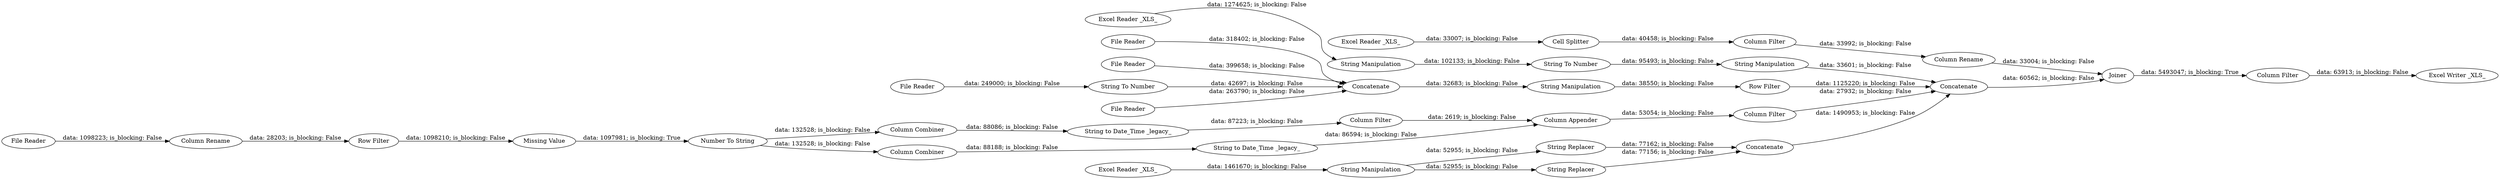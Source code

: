 digraph {
	"-5670277866624680781_14" [label="String Replacer"]
	"-5670277866624680781_9" [label="String Manipulation"]
	"-5670277866624680781_34" [label="Column Filter"]
	"-5670277866624680781_24" [label="Column Filter"]
	"-5670277866624680781_3" [label="File Reader"]
	"-5670277866624680781_30" [label="String Manipulation"]
	"-5670277866624680781_29" [label="String To Number"]
	"-5670277866624680781_38" [label="Excel Writer _XLS_"]
	"-5670277866624680781_4" [label="File Reader"]
	"-5670277866624680781_5" [label="File Reader"]
	"-5670277866624680781_11" [label="String Manipulation"]
	"-5670277866624680781_26" [label="Column Appender"]
	"-5670277866624680781_16" [label="Column Rename"]
	"-5670277866624680781_1" [label="File Reader"]
	"-5670277866624680781_12" [label="Excel Reader _XLS_"]
	"-5670277866624680781_22" [label="Column Combiner"]
	"-5670277866624680781_10" [label="Row Filter"]
	"-5670277866624680781_35" [label="Column Rename"]
	"-5670277866624680781_37" [label="Column Filter"]
	"-5670277866624680781_46" [label="String To Number"]
	"-5670277866624680781_21" [label="String to Date_Time _legacy_"]
	"-5670277866624680781_47" [label=Concatenate]
	"-5670277866624680781_28" [label="String Manipulation"]
	"-5670277866624680781_27" [label="Column Filter"]
	"-5670277866624680781_7" [label="Excel Reader _XLS_"]
	"-5670277866624680781_18" [label="Missing Value"]
	"-5670277866624680781_8" [label=Concatenate]
	"-5670277866624680781_13" [label="String Replacer"]
	"-5670277866624680781_23" [label="String to Date_Time _legacy_"]
	"-5670277866624680781_17" [label="Row Filter"]
	"-5670277866624680781_36" [label=Joiner]
	"-5670277866624680781_19" [label="Number To String"]
	"-5670277866624680781_33" [label="Cell Splitter"]
	"-5670277866624680781_15" [label=Concatenate]
	"-5670277866624680781_2" [label="File Reader"]
	"-5670277866624680781_20" [label="Column Combiner"]
	"-5670277866624680781_32" [label="Excel Reader _XLS_"]
	"-5670277866624680781_46" -> "-5670277866624680781_8" [label="data: 42697; is_blocking: False"]
	"-5670277866624680781_35" -> "-5670277866624680781_36" [label="data: 33004; is_blocking: False"]
	"-5670277866624680781_22" -> "-5670277866624680781_23" [label="data: 88086; is_blocking: False"]
	"-5670277866624680781_11" -> "-5670277866624680781_13" [label="data: 52955; is_blocking: False"]
	"-5670277866624680781_10" -> "-5670277866624680781_47" [label="data: 1125220; is_blocking: False"]
	"-5670277866624680781_36" -> "-5670277866624680781_37" [label="data: 5493047; is_blocking: True"]
	"-5670277866624680781_19" -> "-5670277866624680781_20" [label="data: 132528; is_blocking: False"]
	"-5670277866624680781_2" -> "-5670277866624680781_8" [label="data: 263790; is_blocking: False"]
	"-5670277866624680781_20" -> "-5670277866624680781_21" [label="data: 88188; is_blocking: False"]
	"-5670277866624680781_27" -> "-5670277866624680781_47" [label="data: 27932; is_blocking: False"]
	"-5670277866624680781_3" -> "-5670277866624680781_8" [label="data: 318402; is_blocking: False"]
	"-5670277866624680781_17" -> "-5670277866624680781_18" [label="data: 1098210; is_blocking: False"]
	"-5670277866624680781_18" -> "-5670277866624680781_19" [label="data: 1097981; is_blocking: True"]
	"-5670277866624680781_33" -> "-5670277866624680781_34" [label="data: 40458; is_blocking: False"]
	"-5670277866624680781_23" -> "-5670277866624680781_24" [label="data: 87223; is_blocking: False"]
	"-5670277866624680781_9" -> "-5670277866624680781_10" [label="data: 38550; is_blocking: False"]
	"-5670277866624680781_8" -> "-5670277866624680781_9" [label="data: 32683; is_blocking: False"]
	"-5670277866624680781_4" -> "-5670277866624680781_8" [label="data: 399658; is_blocking: False"]
	"-5670277866624680781_7" -> "-5670277866624680781_28" [label="data: 1274625; is_blocking: False"]
	"-5670277866624680781_30" -> "-5670277866624680781_47" [label="data: 33601; is_blocking: False"]
	"-5670277866624680781_19" -> "-5670277866624680781_22" [label="data: 132528; is_blocking: False"]
	"-5670277866624680781_14" -> "-5670277866624680781_15" [label="data: 77162; is_blocking: False"]
	"-5670277866624680781_13" -> "-5670277866624680781_15" [label="data: 77156; is_blocking: False"]
	"-5670277866624680781_47" -> "-5670277866624680781_36" [label="data: 60562; is_blocking: False"]
	"-5670277866624680781_15" -> "-5670277866624680781_47" [label="data: 1490953; is_blocking: False"]
	"-5670277866624680781_11" -> "-5670277866624680781_14" [label="data: 52955; is_blocking: False"]
	"-5670277866624680781_16" -> "-5670277866624680781_17" [label="data: 28203; is_blocking: False"]
	"-5670277866624680781_1" -> "-5670277866624680781_46" [label="data: 249000; is_blocking: False"]
	"-5670277866624680781_21" -> "-5670277866624680781_26" [label="data: 86594; is_blocking: False"]
	"-5670277866624680781_28" -> "-5670277866624680781_29" [label="data: 102133; is_blocking: False"]
	"-5670277866624680781_37" -> "-5670277866624680781_38" [label="data: 63913; is_blocking: False"]
	"-5670277866624680781_26" -> "-5670277866624680781_27" [label="data: 53054; is_blocking: False"]
	"-5670277866624680781_5" -> "-5670277866624680781_16" [label="data: 1098223; is_blocking: False"]
	"-5670277866624680781_24" -> "-5670277866624680781_26" [label="data: 2619; is_blocking: False"]
	"-5670277866624680781_29" -> "-5670277866624680781_30" [label="data: 95493; is_blocking: False"]
	"-5670277866624680781_34" -> "-5670277866624680781_35" [label="data: 33992; is_blocking: False"]
	"-5670277866624680781_32" -> "-5670277866624680781_33" [label="data: 33007; is_blocking: False"]
	"-5670277866624680781_12" -> "-5670277866624680781_11" [label="data: 1461670; is_blocking: False"]
	rankdir=LR
}
